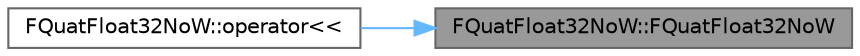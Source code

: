 digraph "FQuatFloat32NoW::FQuatFloat32NoW"
{
 // INTERACTIVE_SVG=YES
 // LATEX_PDF_SIZE
  bgcolor="transparent";
  edge [fontname=Helvetica,fontsize=10,labelfontname=Helvetica,labelfontsize=10];
  node [fontname=Helvetica,fontsize=10,shape=box,height=0.2,width=0.4];
  rankdir="RL";
  Node1 [id="Node000001",label="FQuatFloat32NoW::FQuatFloat32NoW",height=0.2,width=0.4,color="gray40", fillcolor="grey60", style="filled", fontcolor="black",tooltip=" "];
  Node1 -> Node2 [id="edge1_Node000001_Node000002",dir="back",color="steelblue1",style="solid",tooltip=" "];
  Node2 [id="Node000002",label="FQuatFloat32NoW::operator\<\<",height=0.2,width=0.4,color="grey40", fillcolor="white", style="filled",URL="$d0/d68/classFQuatFloat32NoW.html#af74377394819e24c7a912edb106278d2",tooltip=" "];
}
